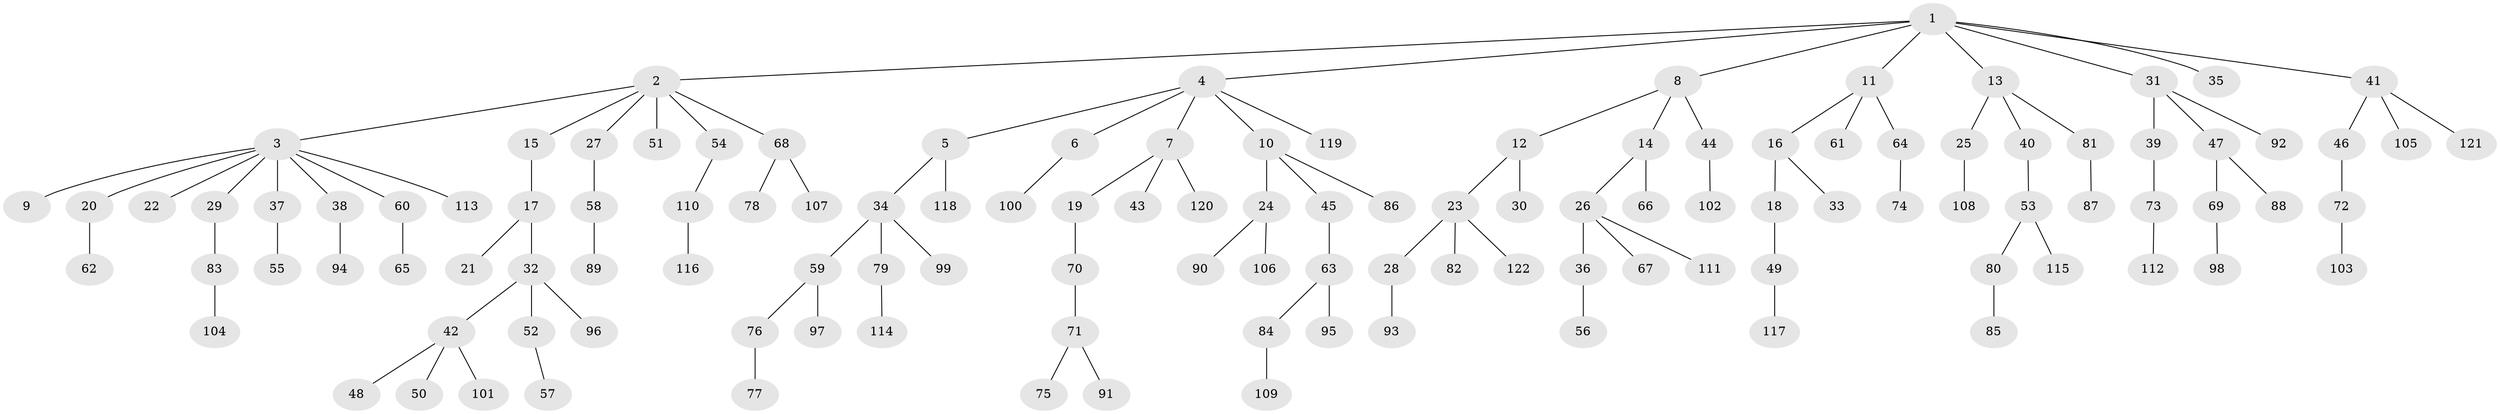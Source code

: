 // coarse degree distribution, {2: 0.20833333333333334, 1: 0.75, 34: 0.020833333333333332, 4: 0.020833333333333332}
// Generated by graph-tools (version 1.1) at 2025/55/03/04/25 21:55:37]
// undirected, 122 vertices, 121 edges
graph export_dot {
graph [start="1"]
  node [color=gray90,style=filled];
  1;
  2;
  3;
  4;
  5;
  6;
  7;
  8;
  9;
  10;
  11;
  12;
  13;
  14;
  15;
  16;
  17;
  18;
  19;
  20;
  21;
  22;
  23;
  24;
  25;
  26;
  27;
  28;
  29;
  30;
  31;
  32;
  33;
  34;
  35;
  36;
  37;
  38;
  39;
  40;
  41;
  42;
  43;
  44;
  45;
  46;
  47;
  48;
  49;
  50;
  51;
  52;
  53;
  54;
  55;
  56;
  57;
  58;
  59;
  60;
  61;
  62;
  63;
  64;
  65;
  66;
  67;
  68;
  69;
  70;
  71;
  72;
  73;
  74;
  75;
  76;
  77;
  78;
  79;
  80;
  81;
  82;
  83;
  84;
  85;
  86;
  87;
  88;
  89;
  90;
  91;
  92;
  93;
  94;
  95;
  96;
  97;
  98;
  99;
  100;
  101;
  102;
  103;
  104;
  105;
  106;
  107;
  108;
  109;
  110;
  111;
  112;
  113;
  114;
  115;
  116;
  117;
  118;
  119;
  120;
  121;
  122;
  1 -- 2;
  1 -- 4;
  1 -- 8;
  1 -- 11;
  1 -- 13;
  1 -- 31;
  1 -- 35;
  1 -- 41;
  2 -- 3;
  2 -- 15;
  2 -- 27;
  2 -- 51;
  2 -- 54;
  2 -- 68;
  3 -- 9;
  3 -- 20;
  3 -- 22;
  3 -- 29;
  3 -- 37;
  3 -- 38;
  3 -- 60;
  3 -- 113;
  4 -- 5;
  4 -- 6;
  4 -- 7;
  4 -- 10;
  4 -- 119;
  5 -- 34;
  5 -- 118;
  6 -- 100;
  7 -- 19;
  7 -- 43;
  7 -- 120;
  8 -- 12;
  8 -- 14;
  8 -- 44;
  10 -- 24;
  10 -- 45;
  10 -- 86;
  11 -- 16;
  11 -- 61;
  11 -- 64;
  12 -- 23;
  12 -- 30;
  13 -- 25;
  13 -- 40;
  13 -- 81;
  14 -- 26;
  14 -- 66;
  15 -- 17;
  16 -- 18;
  16 -- 33;
  17 -- 21;
  17 -- 32;
  18 -- 49;
  19 -- 70;
  20 -- 62;
  23 -- 28;
  23 -- 82;
  23 -- 122;
  24 -- 90;
  24 -- 106;
  25 -- 108;
  26 -- 36;
  26 -- 67;
  26 -- 111;
  27 -- 58;
  28 -- 93;
  29 -- 83;
  31 -- 39;
  31 -- 47;
  31 -- 92;
  32 -- 42;
  32 -- 52;
  32 -- 96;
  34 -- 59;
  34 -- 79;
  34 -- 99;
  36 -- 56;
  37 -- 55;
  38 -- 94;
  39 -- 73;
  40 -- 53;
  41 -- 46;
  41 -- 105;
  41 -- 121;
  42 -- 48;
  42 -- 50;
  42 -- 101;
  44 -- 102;
  45 -- 63;
  46 -- 72;
  47 -- 69;
  47 -- 88;
  49 -- 117;
  52 -- 57;
  53 -- 80;
  53 -- 115;
  54 -- 110;
  58 -- 89;
  59 -- 76;
  59 -- 97;
  60 -- 65;
  63 -- 84;
  63 -- 95;
  64 -- 74;
  68 -- 78;
  68 -- 107;
  69 -- 98;
  70 -- 71;
  71 -- 75;
  71 -- 91;
  72 -- 103;
  73 -- 112;
  76 -- 77;
  79 -- 114;
  80 -- 85;
  81 -- 87;
  83 -- 104;
  84 -- 109;
  110 -- 116;
}

